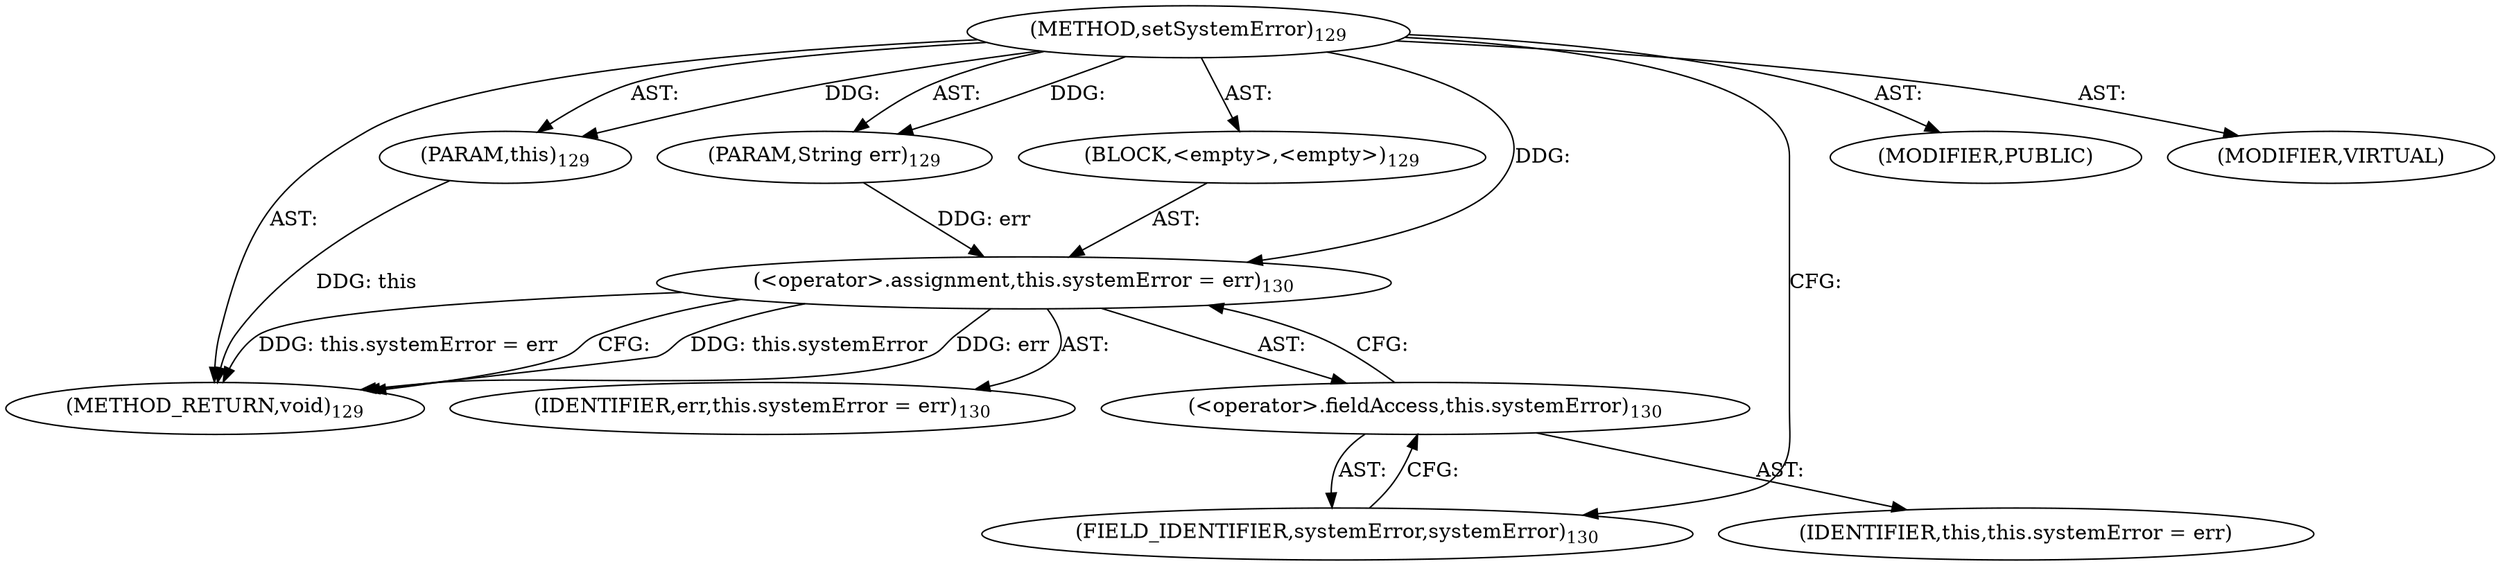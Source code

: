 digraph "setSystemError" {  
"111669149699" [label = <(METHOD,setSystemError)<SUB>129</SUB>> ]
"115964117001" [label = <(PARAM,this)<SUB>129</SUB>> ]
"115964117002" [label = <(PARAM,String err)<SUB>129</SUB>> ]
"25769803779" [label = <(BLOCK,&lt;empty&gt;,&lt;empty&gt;)<SUB>129</SUB>> ]
"30064771099" [label = <(&lt;operator&gt;.assignment,this.systemError = err)<SUB>130</SUB>> ]
"30064771100" [label = <(&lt;operator&gt;.fieldAccess,this.systemError)<SUB>130</SUB>> ]
"68719476757" [label = <(IDENTIFIER,this,this.systemError = err)> ]
"55834574860" [label = <(FIELD_IDENTIFIER,systemError,systemError)<SUB>130</SUB>> ]
"68719476758" [label = <(IDENTIFIER,err,this.systemError = err)<SUB>130</SUB>> ]
"133143986189" [label = <(MODIFIER,PUBLIC)> ]
"133143986190" [label = <(MODIFIER,VIRTUAL)> ]
"128849018883" [label = <(METHOD_RETURN,void)<SUB>129</SUB>> ]
  "111669149699" -> "115964117001"  [ label = "AST: "] 
  "111669149699" -> "115964117002"  [ label = "AST: "] 
  "111669149699" -> "25769803779"  [ label = "AST: "] 
  "111669149699" -> "133143986189"  [ label = "AST: "] 
  "111669149699" -> "133143986190"  [ label = "AST: "] 
  "111669149699" -> "128849018883"  [ label = "AST: "] 
  "25769803779" -> "30064771099"  [ label = "AST: "] 
  "30064771099" -> "30064771100"  [ label = "AST: "] 
  "30064771099" -> "68719476758"  [ label = "AST: "] 
  "30064771100" -> "68719476757"  [ label = "AST: "] 
  "30064771100" -> "55834574860"  [ label = "AST: "] 
  "30064771099" -> "128849018883"  [ label = "CFG: "] 
  "30064771100" -> "30064771099"  [ label = "CFG: "] 
  "55834574860" -> "30064771100"  [ label = "CFG: "] 
  "111669149699" -> "55834574860"  [ label = "CFG: "] 
  "115964117001" -> "128849018883"  [ label = "DDG: this"] 
  "30064771099" -> "128849018883"  [ label = "DDG: this.systemError"] 
  "30064771099" -> "128849018883"  [ label = "DDG: err"] 
  "30064771099" -> "128849018883"  [ label = "DDG: this.systemError = err"] 
  "111669149699" -> "115964117001"  [ label = "DDG: "] 
  "111669149699" -> "115964117002"  [ label = "DDG: "] 
  "115964117002" -> "30064771099"  [ label = "DDG: err"] 
  "111669149699" -> "30064771099"  [ label = "DDG: "] 
}
